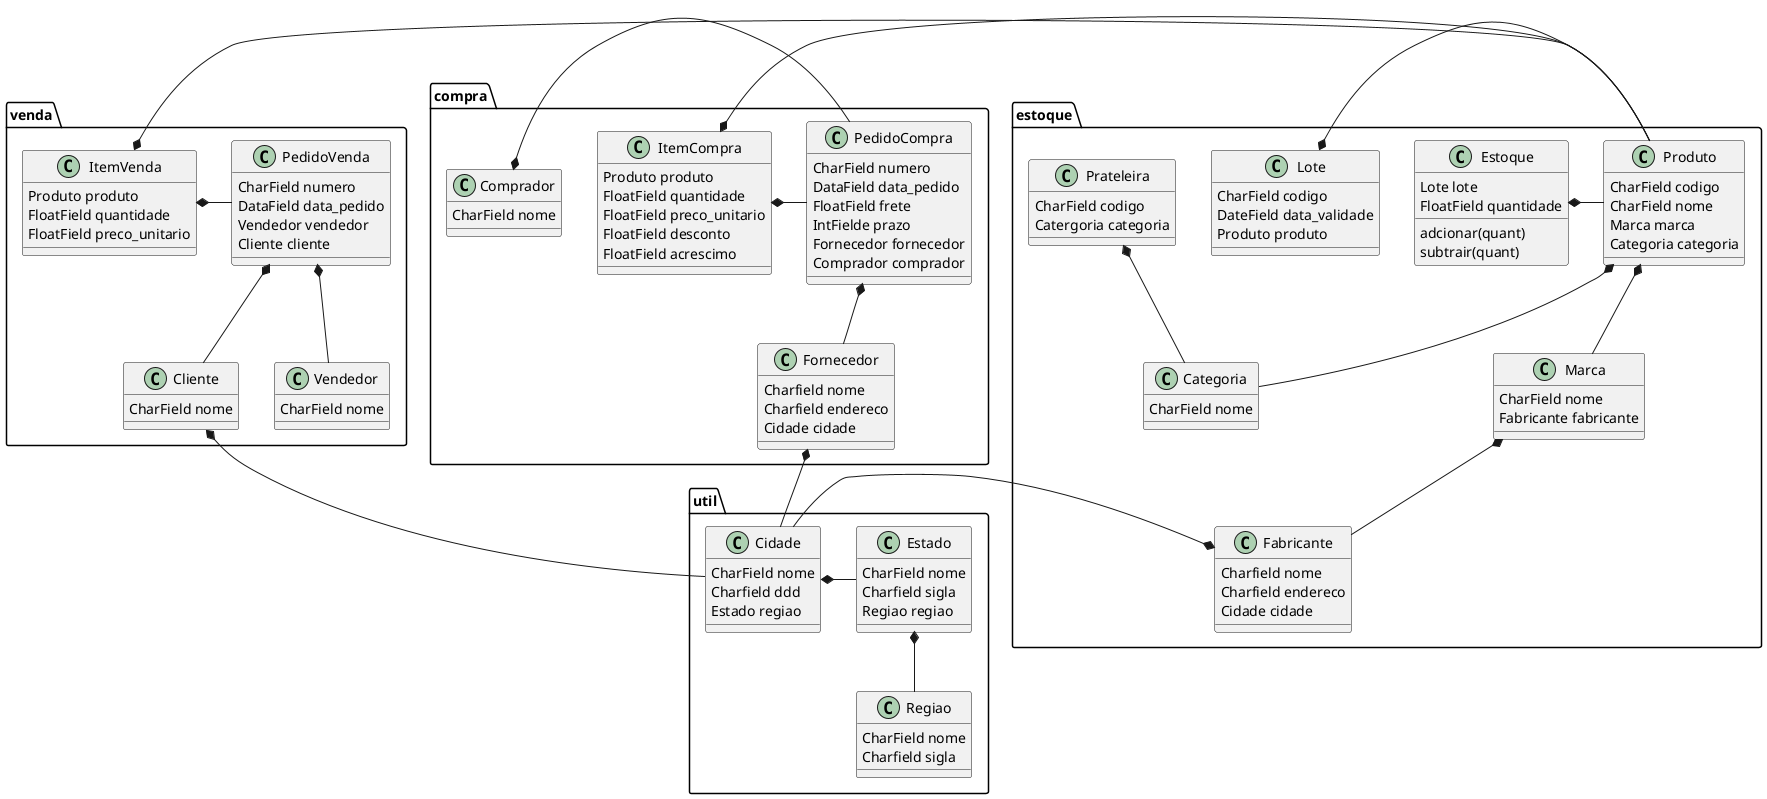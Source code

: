@startuml
package util {
    class Regiao {
        CharField nome
        Charfield sigla
    }

    class Estado {
        CharField nome
        Charfield sigla
        Regiao regiao
    }



    class Cidade {
        CharField nome
        Charfield ddd
        Estado regiao
    }

    Estado  *-- Regiao
    Cidade  *- Estado 
}

package estoque {
    class Categoria {
        CharField nome
    }
    class Prateleira{
        CharField codigo
        Catergoria categoria
    }

    class Lote {
        CharField codigo
        DateField data_validade
        Produto produto
    }

    class Produto{
        CharField codigo
        CharField nome
        Marca marca
        Categoria categoria
    }

    class Marca{
        CharField nome
        Fabricante fabricante
    }

    class Fabricante{
        Charfield nome
        Charfield endereco
        Cidade cidade
    }

    class Estoque {
        Lote lote
        FloatField quantidade

        adcionar(quant)
        subtrair(quant)
    }

    Estoque *- Produto    
    Produto *-- Marca  
    Lote *- Produto
    Prateleira *-- Categoria
    Produto *-- Categoria  
    Marca *-- Fabricante
    Fabricante *- Cidade
}

package compra {
    class PedidoCompra{
        CharField numero
        DataField data_pedido
        FloatField frete
        IntFielde prazo
        Fornecedor fornecedor
        Comprador comprador 
    }

    class ItemCompra{
        Produto produto
        FloatField quantidade
        FloatField preco_unitario
        FloatField desconto
        FloatField acrescimo
    }

    class Fornecedor{
        Charfield nome
        Charfield endereco
        Cidade cidade        
    }

    class Comprador{
        CharField nome
    }

    ItemCompra *- PedidoCompra
    ItemCompra *- Produto
    PedidoCompra *-- Fornecedor
    Fornecedor *-- Cidade
    Comprador *- PedidoCompra
}

package venda {
    class PedidoVenda{
        CharField numero
        DataField data_pedido
        Vendedor vendedor
        Cliente cliente
    }

    class ItemVenda{
        Produto produto
        FloatField quantidade
        FloatField preco_unitario
    }

    class Cliente{
        CharField nome
    }

    class Vendedor{
        CharField nome
    }

    ItemVenda *- PedidoVenda
    ItemVenda *- Produto
    PedidoVenda *-- Cliente
    PedidoVenda *-- Vendedor
    Cliente *- Cidade
}
@enduml